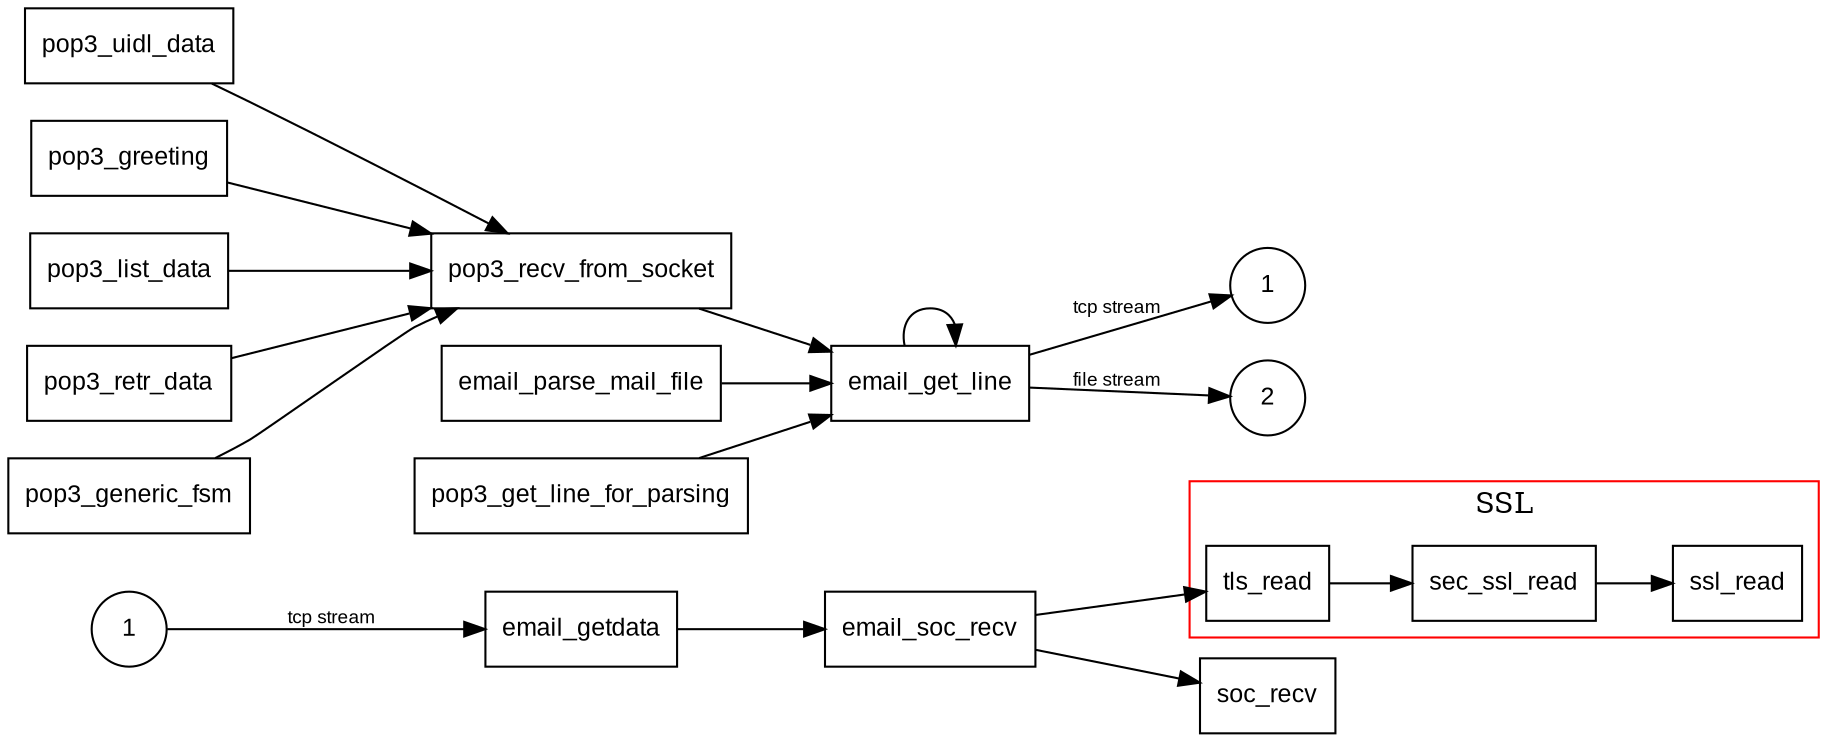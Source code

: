 ﻿/*
 *
 * This dot trying to describe the relationship of pop3
 * receiving and SSL framework.
 *
 */

digraph email {

	node [fontname = "Arial" fontsize = 12 shape = box];
	edge [fontname = "Arial" fontsize = 9];

	rankdir = LR;
	{ rank = same; node2; pop3_uidl_data;}

	node1 [label = "1" shape = circle];
	node2 [label = "1" shape = circle];
	node3 [label = "2" shape = circle];

	// easy flow to read data from file/tcp stream
	{ email_parse_mail_file; pop3_recv_from_socket; pop3_get_line_for_parsing; email_get_line; } -> email_get_line;

//	email_get_line -> email_getdata [label = "tcp stream"];	// email_get_line() get data from stream, either file or tcp stream
	email_get_line -> node1 [label = "tcp stream"];	// email_get_line() get data from stream, either file or tcp stream
	email_get_line -> node3 [label = "file stream"];

	node2 -> email_getdata [label = "tcp stream"];
	email_getdata -> email_soc_recv;	// using email_soc_recv if tcp stream
	email_soc_recv -> { tls_read; soc_recv; }	// using tls_read if TLS mode
	tls_read -> sec_ssl_read -> ssl_read;	// ssl_read in lib

	pop3_greeting -> pop3_recv_from_socket;
	pop3_list_data -> pop3_recv_from_socket;
	pop3_retr_data -> pop3_recv_from_socket;
	pop3_generic_fsm -> pop3_recv_from_socket;	// pop3 USER, PASS, STAT, LIST, RETR, DELE, QUIT, UIDL
	pop3_uidl_data -> pop3_recv_from_socket;

	subgraph cluster_ssl {
		tls_read;
		sec_ssl_read;
		ssl_read;
		color = red;
		label = SSL;
	}

}
